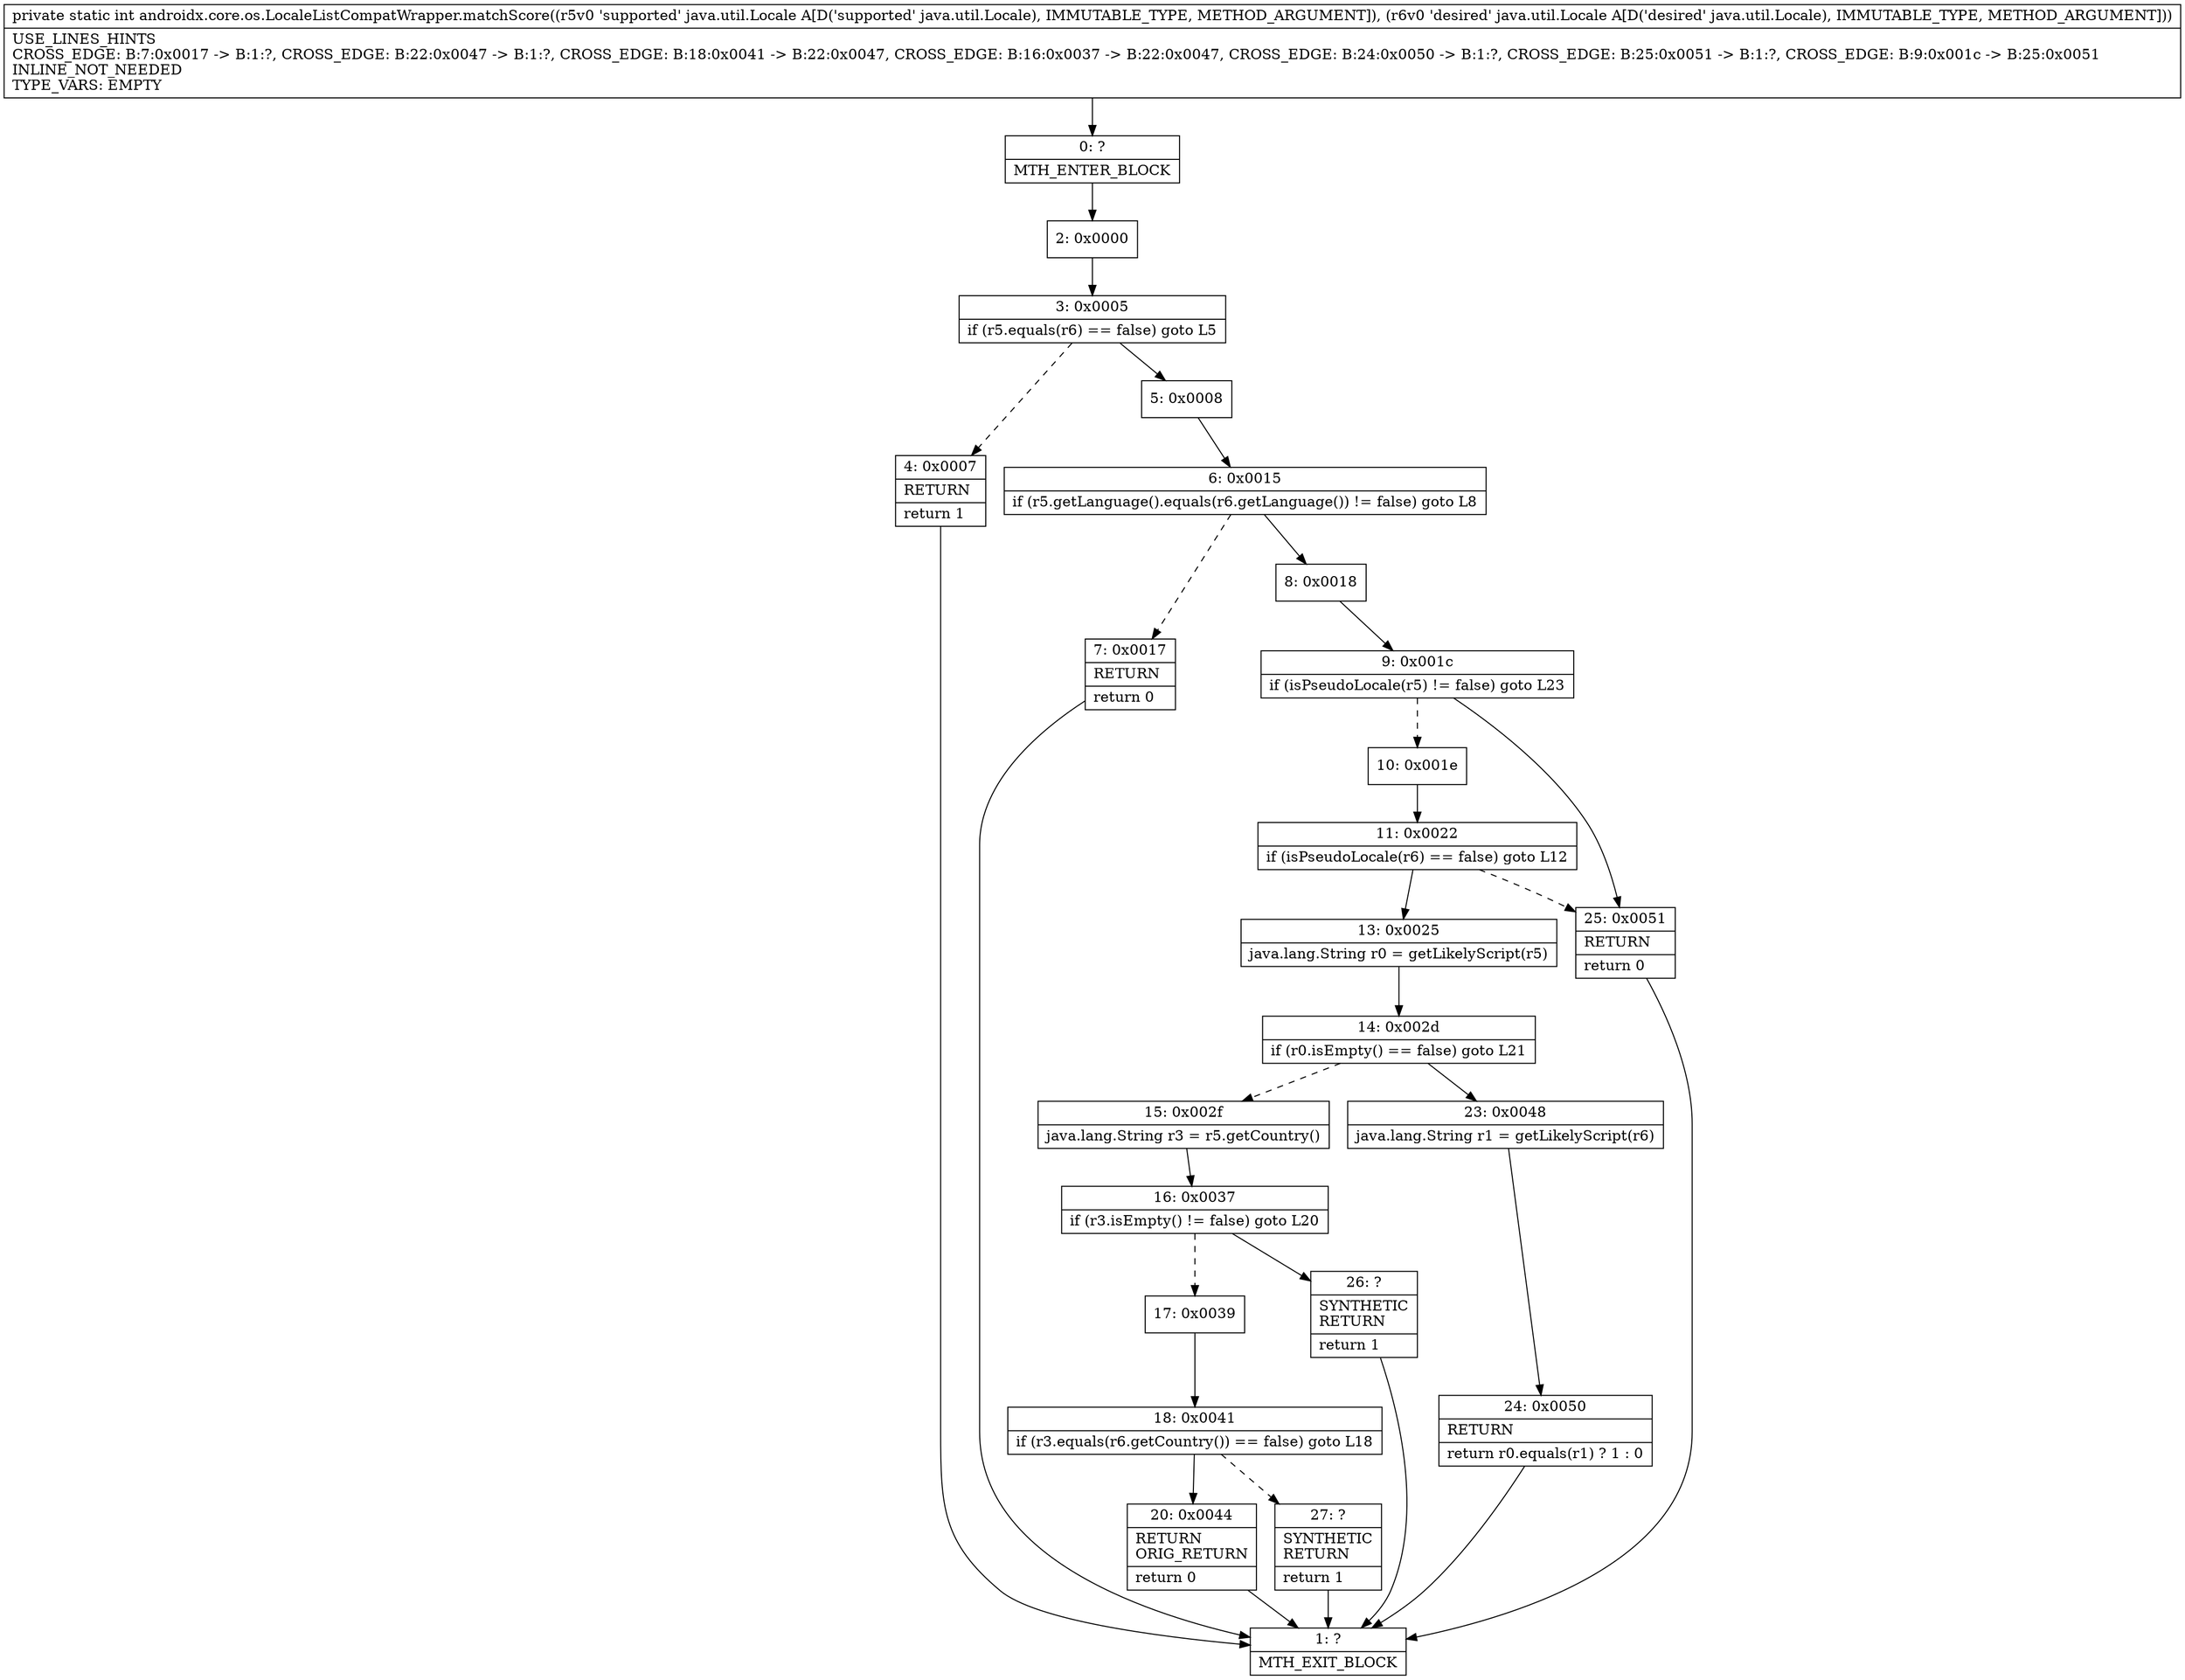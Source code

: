 digraph "CFG forandroidx.core.os.LocaleListCompatWrapper.matchScore(Ljava\/util\/Locale;Ljava\/util\/Locale;)I" {
Node_0 [shape=record,label="{0\:\ ?|MTH_ENTER_BLOCK\l}"];
Node_2 [shape=record,label="{2\:\ 0x0000}"];
Node_3 [shape=record,label="{3\:\ 0x0005|if (r5.equals(r6) == false) goto L5\l}"];
Node_4 [shape=record,label="{4\:\ 0x0007|RETURN\l|return 1\l}"];
Node_1 [shape=record,label="{1\:\ ?|MTH_EXIT_BLOCK\l}"];
Node_5 [shape=record,label="{5\:\ 0x0008}"];
Node_6 [shape=record,label="{6\:\ 0x0015|if (r5.getLanguage().equals(r6.getLanguage()) != false) goto L8\l}"];
Node_7 [shape=record,label="{7\:\ 0x0017|RETURN\l|return 0\l}"];
Node_8 [shape=record,label="{8\:\ 0x0018}"];
Node_9 [shape=record,label="{9\:\ 0x001c|if (isPseudoLocale(r5) != false) goto L23\l}"];
Node_10 [shape=record,label="{10\:\ 0x001e}"];
Node_11 [shape=record,label="{11\:\ 0x0022|if (isPseudoLocale(r6) == false) goto L12\l}"];
Node_13 [shape=record,label="{13\:\ 0x0025|java.lang.String r0 = getLikelyScript(r5)\l}"];
Node_14 [shape=record,label="{14\:\ 0x002d|if (r0.isEmpty() == false) goto L21\l}"];
Node_15 [shape=record,label="{15\:\ 0x002f|java.lang.String r3 = r5.getCountry()\l}"];
Node_16 [shape=record,label="{16\:\ 0x0037|if (r3.isEmpty() != false) goto L20\l}"];
Node_17 [shape=record,label="{17\:\ 0x0039}"];
Node_18 [shape=record,label="{18\:\ 0x0041|if (r3.equals(r6.getCountry()) == false) goto L18\l}"];
Node_20 [shape=record,label="{20\:\ 0x0044|RETURN\lORIG_RETURN\l|return 0\l}"];
Node_27 [shape=record,label="{27\:\ ?|SYNTHETIC\lRETURN\l|return 1\l}"];
Node_26 [shape=record,label="{26\:\ ?|SYNTHETIC\lRETURN\l|return 1\l}"];
Node_23 [shape=record,label="{23\:\ 0x0048|java.lang.String r1 = getLikelyScript(r6)\l}"];
Node_24 [shape=record,label="{24\:\ 0x0050|RETURN\l|return r0.equals(r1) ? 1 : 0\l}"];
Node_25 [shape=record,label="{25\:\ 0x0051|RETURN\l|return 0\l}"];
MethodNode[shape=record,label="{private static int androidx.core.os.LocaleListCompatWrapper.matchScore((r5v0 'supported' java.util.Locale A[D('supported' java.util.Locale), IMMUTABLE_TYPE, METHOD_ARGUMENT]), (r6v0 'desired' java.util.Locale A[D('desired' java.util.Locale), IMMUTABLE_TYPE, METHOD_ARGUMENT]))  | USE_LINES_HINTS\lCROSS_EDGE: B:7:0x0017 \-\> B:1:?, CROSS_EDGE: B:22:0x0047 \-\> B:1:?, CROSS_EDGE: B:18:0x0041 \-\> B:22:0x0047, CROSS_EDGE: B:16:0x0037 \-\> B:22:0x0047, CROSS_EDGE: B:24:0x0050 \-\> B:1:?, CROSS_EDGE: B:25:0x0051 \-\> B:1:?, CROSS_EDGE: B:9:0x001c \-\> B:25:0x0051\lINLINE_NOT_NEEDED\lTYPE_VARS: EMPTY\l}"];
MethodNode -> Node_0;Node_0 -> Node_2;
Node_2 -> Node_3;
Node_3 -> Node_4[style=dashed];
Node_3 -> Node_5;
Node_4 -> Node_1;
Node_5 -> Node_6;
Node_6 -> Node_7[style=dashed];
Node_6 -> Node_8;
Node_7 -> Node_1;
Node_8 -> Node_9;
Node_9 -> Node_10[style=dashed];
Node_9 -> Node_25;
Node_10 -> Node_11;
Node_11 -> Node_13;
Node_11 -> Node_25[style=dashed];
Node_13 -> Node_14;
Node_14 -> Node_15[style=dashed];
Node_14 -> Node_23;
Node_15 -> Node_16;
Node_16 -> Node_17[style=dashed];
Node_16 -> Node_26;
Node_17 -> Node_18;
Node_18 -> Node_20;
Node_18 -> Node_27[style=dashed];
Node_20 -> Node_1;
Node_27 -> Node_1;
Node_26 -> Node_1;
Node_23 -> Node_24;
Node_24 -> Node_1;
Node_25 -> Node_1;
}

